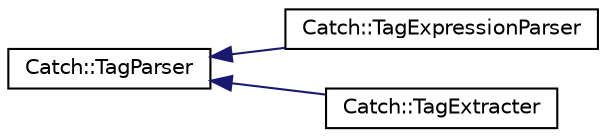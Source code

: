 digraph "Graphical Class Hierarchy"
{
  edge [fontname="Helvetica",fontsize="10",labelfontname="Helvetica",labelfontsize="10"];
  node [fontname="Helvetica",fontsize="10",shape=record];
  rankdir="LR";
  Node1 [label="Catch::TagParser",height=0.2,width=0.4,color="black", fillcolor="white", style="filled",URL="$d1/d27/classCatch_1_1TagParser.html"];
  Node1 -> Node2 [dir="back",color="midnightblue",fontsize="10",style="solid",fontname="Helvetica"];
  Node2 [label="Catch::TagExpressionParser",height=0.2,width=0.4,color="black", fillcolor="white", style="filled",URL="$d7/d2c/classCatch_1_1TagExpressionParser.html"];
  Node1 -> Node3 [dir="back",color="midnightblue",fontsize="10",style="solid",fontname="Helvetica"];
  Node3 [label="Catch::TagExtracter",height=0.2,width=0.4,color="black", fillcolor="white", style="filled",URL="$d2/d7c/classCatch_1_1TagExtracter.html"];
}
